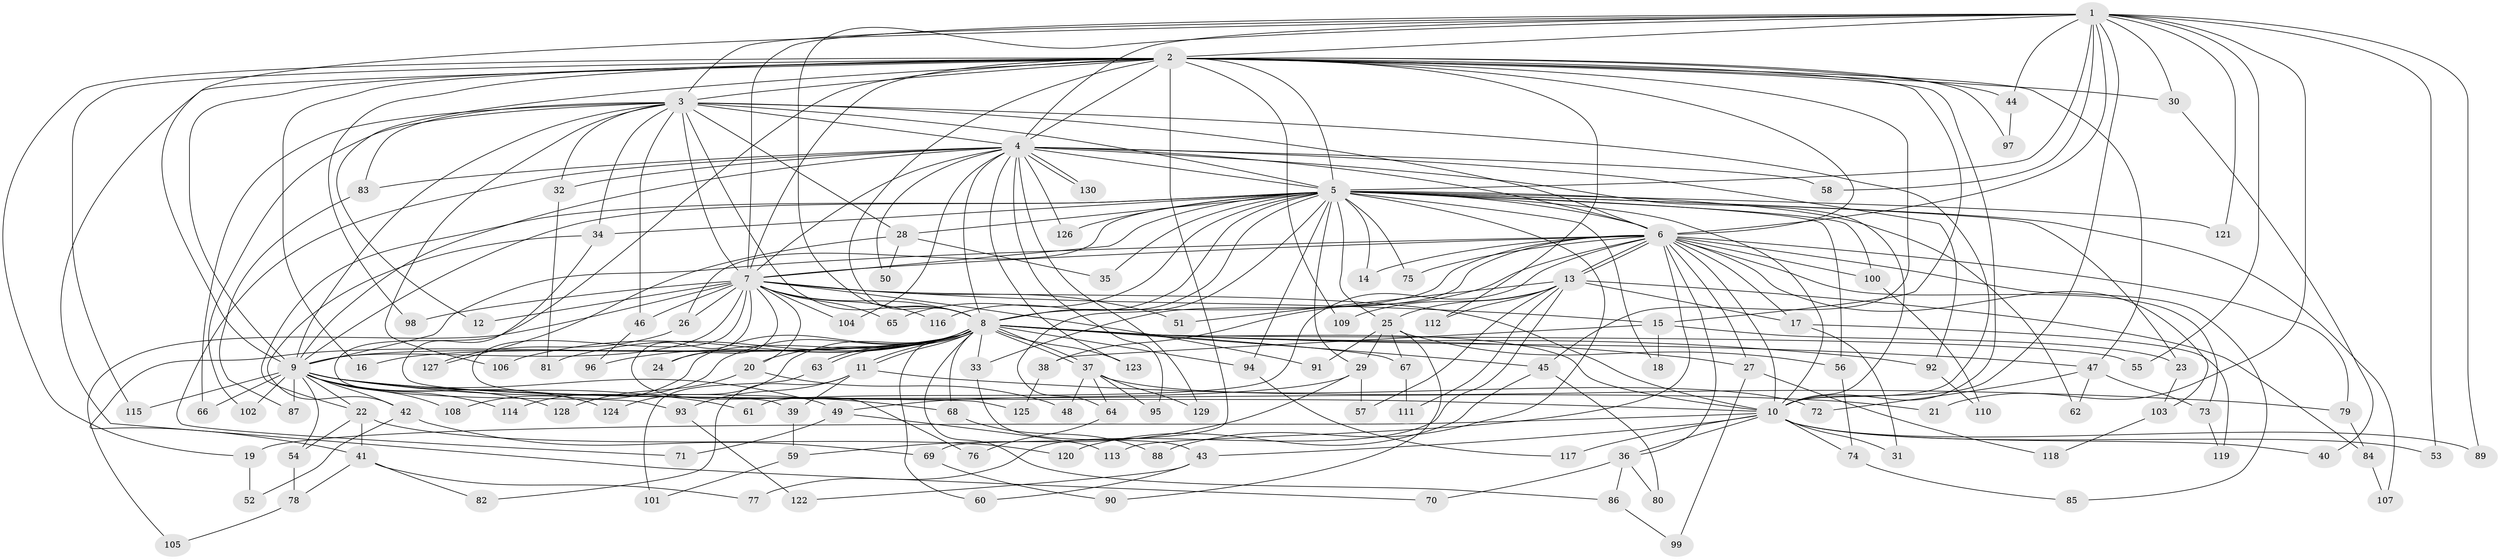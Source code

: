 // Generated by graph-tools (version 1.1) at 2025/11/02/27/25 16:11:06]
// undirected, 130 vertices, 285 edges
graph export_dot {
graph [start="1"]
  node [color=gray90,style=filled];
  1;
  2;
  3;
  4;
  5;
  6;
  7;
  8;
  9;
  10;
  11;
  12;
  13;
  14;
  15;
  16;
  17;
  18;
  19;
  20;
  21;
  22;
  23;
  24;
  25;
  26;
  27;
  28;
  29;
  30;
  31;
  32;
  33;
  34;
  35;
  36;
  37;
  38;
  39;
  40;
  41;
  42;
  43;
  44;
  45;
  46;
  47;
  48;
  49;
  50;
  51;
  52;
  53;
  54;
  55;
  56;
  57;
  58;
  59;
  60;
  61;
  62;
  63;
  64;
  65;
  66;
  67;
  68;
  69;
  70;
  71;
  72;
  73;
  74;
  75;
  76;
  77;
  78;
  79;
  80;
  81;
  82;
  83;
  84;
  85;
  86;
  87;
  88;
  89;
  90;
  91;
  92;
  93;
  94;
  95;
  96;
  97;
  98;
  99;
  100;
  101;
  102;
  103;
  104;
  105;
  106;
  107;
  108;
  109;
  110;
  111;
  112;
  113;
  114;
  115;
  116;
  117;
  118;
  119;
  120;
  121;
  122;
  123;
  124;
  125;
  126;
  127;
  128;
  129;
  130;
  1 -- 2;
  1 -- 3;
  1 -- 4;
  1 -- 5;
  1 -- 6;
  1 -- 7;
  1 -- 8;
  1 -- 9;
  1 -- 10;
  1 -- 21;
  1 -- 30;
  1 -- 44;
  1 -- 53;
  1 -- 55;
  1 -- 58;
  1 -- 89;
  1 -- 121;
  2 -- 3;
  2 -- 4;
  2 -- 5;
  2 -- 6;
  2 -- 7;
  2 -- 8;
  2 -- 9;
  2 -- 10;
  2 -- 12;
  2 -- 15;
  2 -- 16;
  2 -- 19;
  2 -- 30;
  2 -- 44;
  2 -- 45;
  2 -- 47;
  2 -- 69;
  2 -- 70;
  2 -- 93;
  2 -- 97;
  2 -- 98;
  2 -- 109;
  2 -- 112;
  2 -- 115;
  3 -- 4;
  3 -- 5;
  3 -- 6;
  3 -- 7;
  3 -- 8;
  3 -- 9;
  3 -- 10;
  3 -- 28;
  3 -- 32;
  3 -- 34;
  3 -- 46;
  3 -- 66;
  3 -- 83;
  3 -- 102;
  3 -- 106;
  4 -- 5;
  4 -- 6;
  4 -- 7;
  4 -- 8;
  4 -- 9;
  4 -- 10;
  4 -- 32;
  4 -- 50;
  4 -- 58;
  4 -- 71;
  4 -- 83;
  4 -- 92;
  4 -- 95;
  4 -- 104;
  4 -- 123;
  4 -- 126;
  4 -- 129;
  4 -- 130;
  4 -- 130;
  5 -- 6;
  5 -- 7;
  5 -- 8;
  5 -- 9;
  5 -- 10;
  5 -- 14;
  5 -- 18;
  5 -- 22;
  5 -- 23;
  5 -- 25;
  5 -- 26;
  5 -- 28;
  5 -- 29;
  5 -- 34;
  5 -- 35;
  5 -- 56;
  5 -- 62;
  5 -- 64;
  5 -- 65;
  5 -- 75;
  5 -- 88;
  5 -- 94;
  5 -- 100;
  5 -- 107;
  5 -- 116;
  5 -- 121;
  5 -- 126;
  6 -- 7;
  6 -- 8;
  6 -- 9;
  6 -- 10;
  6 -- 13;
  6 -- 13;
  6 -- 14;
  6 -- 17;
  6 -- 27;
  6 -- 33;
  6 -- 36;
  6 -- 38;
  6 -- 61;
  6 -- 73;
  6 -- 75;
  6 -- 79;
  6 -- 85;
  6 -- 100;
  6 -- 103;
  6 -- 113;
  7 -- 8;
  7 -- 9;
  7 -- 10;
  7 -- 12;
  7 -- 15;
  7 -- 20;
  7 -- 24;
  7 -- 26;
  7 -- 39;
  7 -- 46;
  7 -- 51;
  7 -- 65;
  7 -- 76;
  7 -- 91;
  7 -- 98;
  7 -- 104;
  7 -- 105;
  7 -- 116;
  8 -- 9;
  8 -- 10;
  8 -- 11;
  8 -- 11;
  8 -- 16;
  8 -- 20;
  8 -- 24;
  8 -- 27;
  8 -- 33;
  8 -- 37;
  8 -- 37;
  8 -- 41;
  8 -- 45;
  8 -- 47;
  8 -- 55;
  8 -- 60;
  8 -- 63;
  8 -- 63;
  8 -- 67;
  8 -- 68;
  8 -- 81;
  8 -- 86;
  8 -- 92;
  8 -- 94;
  8 -- 96;
  8 -- 106;
  8 -- 108;
  8 -- 114;
  8 -- 123;
  8 -- 124;
  9 -- 10;
  9 -- 21;
  9 -- 22;
  9 -- 42;
  9 -- 49;
  9 -- 54;
  9 -- 61;
  9 -- 66;
  9 -- 68;
  9 -- 87;
  9 -- 102;
  9 -- 108;
  9 -- 114;
  9 -- 115;
  9 -- 124;
  9 -- 128;
  10 -- 19;
  10 -- 31;
  10 -- 36;
  10 -- 40;
  10 -- 43;
  10 -- 53;
  10 -- 74;
  10 -- 89;
  10 -- 117;
  11 -- 39;
  11 -- 79;
  11 -- 82;
  11 -- 93;
  13 -- 17;
  13 -- 25;
  13 -- 51;
  13 -- 57;
  13 -- 77;
  13 -- 84;
  13 -- 109;
  13 -- 111;
  13 -- 112;
  15 -- 18;
  15 -- 23;
  15 -- 38;
  17 -- 31;
  17 -- 119;
  19 -- 52;
  20 -- 48;
  20 -- 128;
  22 -- 41;
  22 -- 54;
  22 -- 120;
  23 -- 103;
  25 -- 29;
  25 -- 56;
  25 -- 67;
  25 -- 90;
  25 -- 91;
  26 -- 127;
  27 -- 99;
  27 -- 118;
  28 -- 35;
  28 -- 50;
  28 -- 127;
  29 -- 49;
  29 -- 57;
  29 -- 59;
  30 -- 40;
  32 -- 81;
  33 -- 43;
  34 -- 42;
  34 -- 125;
  36 -- 70;
  36 -- 80;
  36 -- 86;
  37 -- 48;
  37 -- 64;
  37 -- 72;
  37 -- 95;
  37 -- 129;
  38 -- 125;
  39 -- 59;
  41 -- 77;
  41 -- 78;
  41 -- 82;
  42 -- 52;
  42 -- 69;
  43 -- 60;
  43 -- 122;
  44 -- 97;
  45 -- 80;
  45 -- 120;
  46 -- 96;
  47 -- 62;
  47 -- 72;
  47 -- 73;
  49 -- 71;
  49 -- 113;
  54 -- 78;
  56 -- 74;
  59 -- 101;
  63 -- 101;
  64 -- 76;
  67 -- 111;
  68 -- 88;
  69 -- 90;
  73 -- 119;
  74 -- 85;
  78 -- 105;
  79 -- 84;
  83 -- 87;
  84 -- 107;
  86 -- 99;
  92 -- 110;
  93 -- 122;
  94 -- 117;
  100 -- 110;
  103 -- 118;
}
